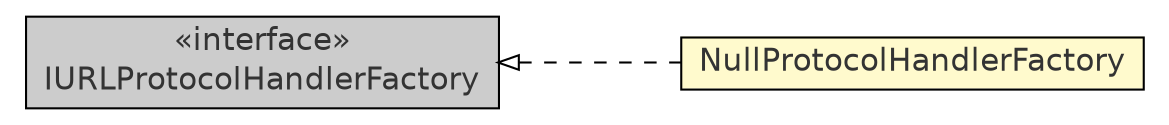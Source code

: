 #!/usr/local/bin/dot
#
# Class diagram 
# Generated by UmlGraph version 4.8 (http://www.spinellis.gr/sw/umlgraph)
#

digraph G {
	edge [fontname="Helvetica",fontsize=10,labelfontname="Helvetica",labelfontsize=10];
	node [fontname="Helvetica",fontsize=10,shape=plaintext];
	rankdir=LR;
	ranksep=1;
	// com.xuggle.xuggler.io.IURLProtocolHandlerFactory
	c27719 [label=<<table border="0" cellborder="1" cellspacing="0" cellpadding="2" port="p" bgcolor="grey80" href="./IURLProtocolHandlerFactory.html">
		<tr><td><table border="0" cellspacing="0" cellpadding="1">
			<tr><td> &laquo;interface&raquo; </td></tr>
			<tr><td> IURLProtocolHandlerFactory </td></tr>
		</table></td></tr>
		</table>>, fontname="Helvetica", fontcolor="grey20", fontsize=15.0];
	// com.xuggle.xuggler.io.NullProtocolHandlerFactory
	c27724 [label=<<table border="0" cellborder="1" cellspacing="0" cellpadding="2" port="p" bgcolor="lemonChiffon" href="./NullProtocolHandlerFactory.html">
		<tr><td><table border="0" cellspacing="0" cellpadding="1">
			<tr><td> NullProtocolHandlerFactory </td></tr>
		</table></td></tr>
		</table>>, fontname="Helvetica", fontcolor="grey20", fontsize=15.0];
	//com.xuggle.xuggler.io.NullProtocolHandlerFactory implements com.xuggle.xuggler.io.IURLProtocolHandlerFactory
	c27719:p -> c27724:p [dir=back,arrowtail=empty,style=dashed];
}

